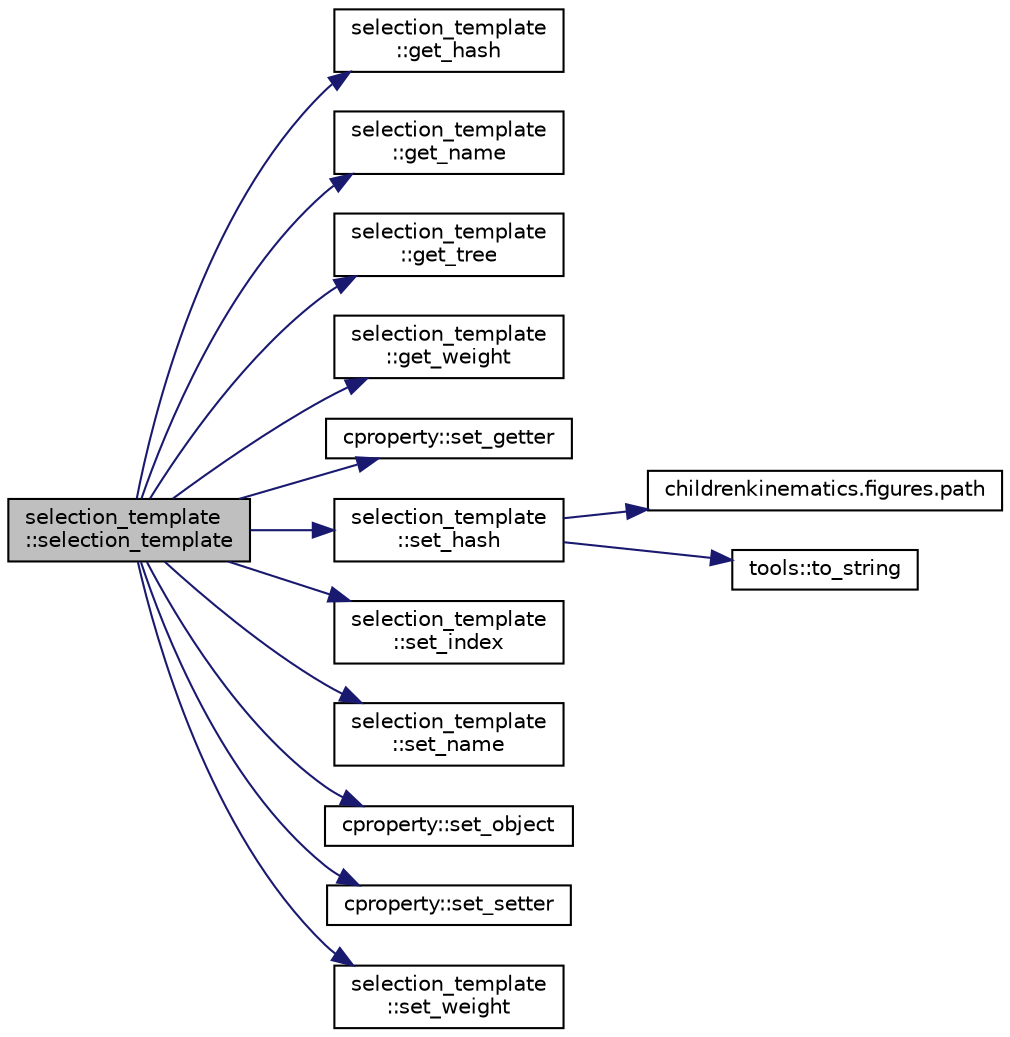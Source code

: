 digraph "selection_template::selection_template"
{
 // INTERACTIVE_SVG=YES
 // LATEX_PDF_SIZE
  edge [fontname="Helvetica",fontsize="10",labelfontname="Helvetica",labelfontsize="10"];
  node [fontname="Helvetica",fontsize="10",shape=record];
  rankdir="LR";
  Node1 [label="selection_template\l::selection_template",height=0.2,width=0.4,color="black", fillcolor="grey75", style="filled", fontcolor="black",tooltip=" "];
  Node1 -> Node2 [color="midnightblue",fontsize="10",style="solid",fontname="Helvetica"];
  Node2 [label="selection_template\l::get_hash",height=0.2,width=0.4,color="black", fillcolor="white", style="filled",URL="$classselection__template.html#a2f6cd45079e1fab94a163a38fbe005cd",tooltip=" "];
  Node1 -> Node3 [color="midnightblue",fontsize="10",style="solid",fontname="Helvetica"];
  Node3 [label="selection_template\l::get_name",height=0.2,width=0.4,color="black", fillcolor="white", style="filled",URL="$classselection__template.html#ad0d6fa60bf0da8796a718532c0288d04",tooltip=" "];
  Node1 -> Node4 [color="midnightblue",fontsize="10",style="solid",fontname="Helvetica"];
  Node4 [label="selection_template\l::get_tree",height=0.2,width=0.4,color="black", fillcolor="white", style="filled",URL="$classselection__template.html#a4e61c1d63afdff7a6428fbf4c6297166",tooltip=" "];
  Node1 -> Node5 [color="midnightblue",fontsize="10",style="solid",fontname="Helvetica"];
  Node5 [label="selection_template\l::get_weight",height=0.2,width=0.4,color="black", fillcolor="white", style="filled",URL="$classselection__template.html#ae04fb8767d15273f80c5343e2f73384b",tooltip=" "];
  Node1 -> Node6 [color="midnightblue",fontsize="10",style="solid",fontname="Helvetica"];
  Node6 [label="cproperty::set_getter",height=0.2,width=0.4,color="black", fillcolor="white", style="filled",URL="$classcproperty.html#a31b26b5ffb20bbf8d8ee38e0755a9819",tooltip=" "];
  Node1 -> Node7 [color="midnightblue",fontsize="10",style="solid",fontname="Helvetica"];
  Node7 [label="selection_template\l::set_hash",height=0.2,width=0.4,color="black", fillcolor="white", style="filled",URL="$classselection__template.html#acd31f17488bcf97dd8a5f1b3a7da1cdd",tooltip=" "];
  Node7 -> Node8 [color="midnightblue",fontsize="10",style="solid",fontname="Helvetica"];
  Node8 [label="childrenkinematics.figures.path",height=0.2,width=0.4,color="black", fillcolor="white", style="filled",URL="$namespacechildrenkinematics_1_1figures.html#a4b217acaa3fe7d5c60c04978cbf782dc",tooltip=" "];
  Node7 -> Node9 [color="midnightblue",fontsize="10",style="solid",fontname="Helvetica"];
  Node9 [label="tools::to_string",height=0.2,width=0.4,color="black", fillcolor="white", style="filled",URL="$classtools.html#afd037c109d75a9f119ec042e1ba922d9",tooltip="Converts a double value to a string with standard precision."];
  Node1 -> Node10 [color="midnightblue",fontsize="10",style="solid",fontname="Helvetica"];
  Node10 [label="selection_template\l::set_index",height=0.2,width=0.4,color="black", fillcolor="white", style="filled",URL="$classselection__template.html#a8951c34758d3410f9d931b6011c3cca2",tooltip=" "];
  Node1 -> Node11 [color="midnightblue",fontsize="10",style="solid",fontname="Helvetica"];
  Node11 [label="selection_template\l::set_name",height=0.2,width=0.4,color="black", fillcolor="white", style="filled",URL="$classselection__template.html#a19244d585754db14326c126a98000899",tooltip=" "];
  Node1 -> Node12 [color="midnightblue",fontsize="10",style="solid",fontname="Helvetica"];
  Node12 [label="cproperty::set_object",height=0.2,width=0.4,color="black", fillcolor="white", style="filled",URL="$classcproperty.html#a41a70e8e01c9b1a20b94d2dbf1a6b214",tooltip=" "];
  Node1 -> Node13 [color="midnightblue",fontsize="10",style="solid",fontname="Helvetica"];
  Node13 [label="cproperty::set_setter",height=0.2,width=0.4,color="black", fillcolor="white", style="filled",URL="$classcproperty.html#af4583ba4cf4ebc53f870a2de8f110da7",tooltip=" "];
  Node1 -> Node14 [color="midnightblue",fontsize="10",style="solid",fontname="Helvetica"];
  Node14 [label="selection_template\l::set_weight",height=0.2,width=0.4,color="black", fillcolor="white", style="filled",URL="$classselection__template.html#aa95e812106c1a933f1b65e82557939d3",tooltip=" "];
}
